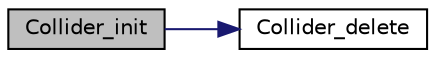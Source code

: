 digraph "Collider_init"
{
 // LATEX_PDF_SIZE
  edge [fontname="Helvetica",fontsize="10",labelfontname="Helvetica",labelfontsize="10"];
  node [fontname="Helvetica",fontsize="10",shape=record];
  rankdir="LR";
  Node1 [label="Collider_init",height=0.2,width=0.4,color="black", fillcolor="grey75", style="filled", fontcolor="black",tooltip=" "];
  Node1 -> Node2 [color="midnightblue",fontsize="10",style="solid",fontname="Helvetica"];
  Node2 [label="Collider_delete",height=0.2,width=0.4,color="black", fillcolor="white", style="filled",URL="$_collider_8c.html#aa819b75237e3ceeb39224d0de76971e0",tooltip=" "];
}
